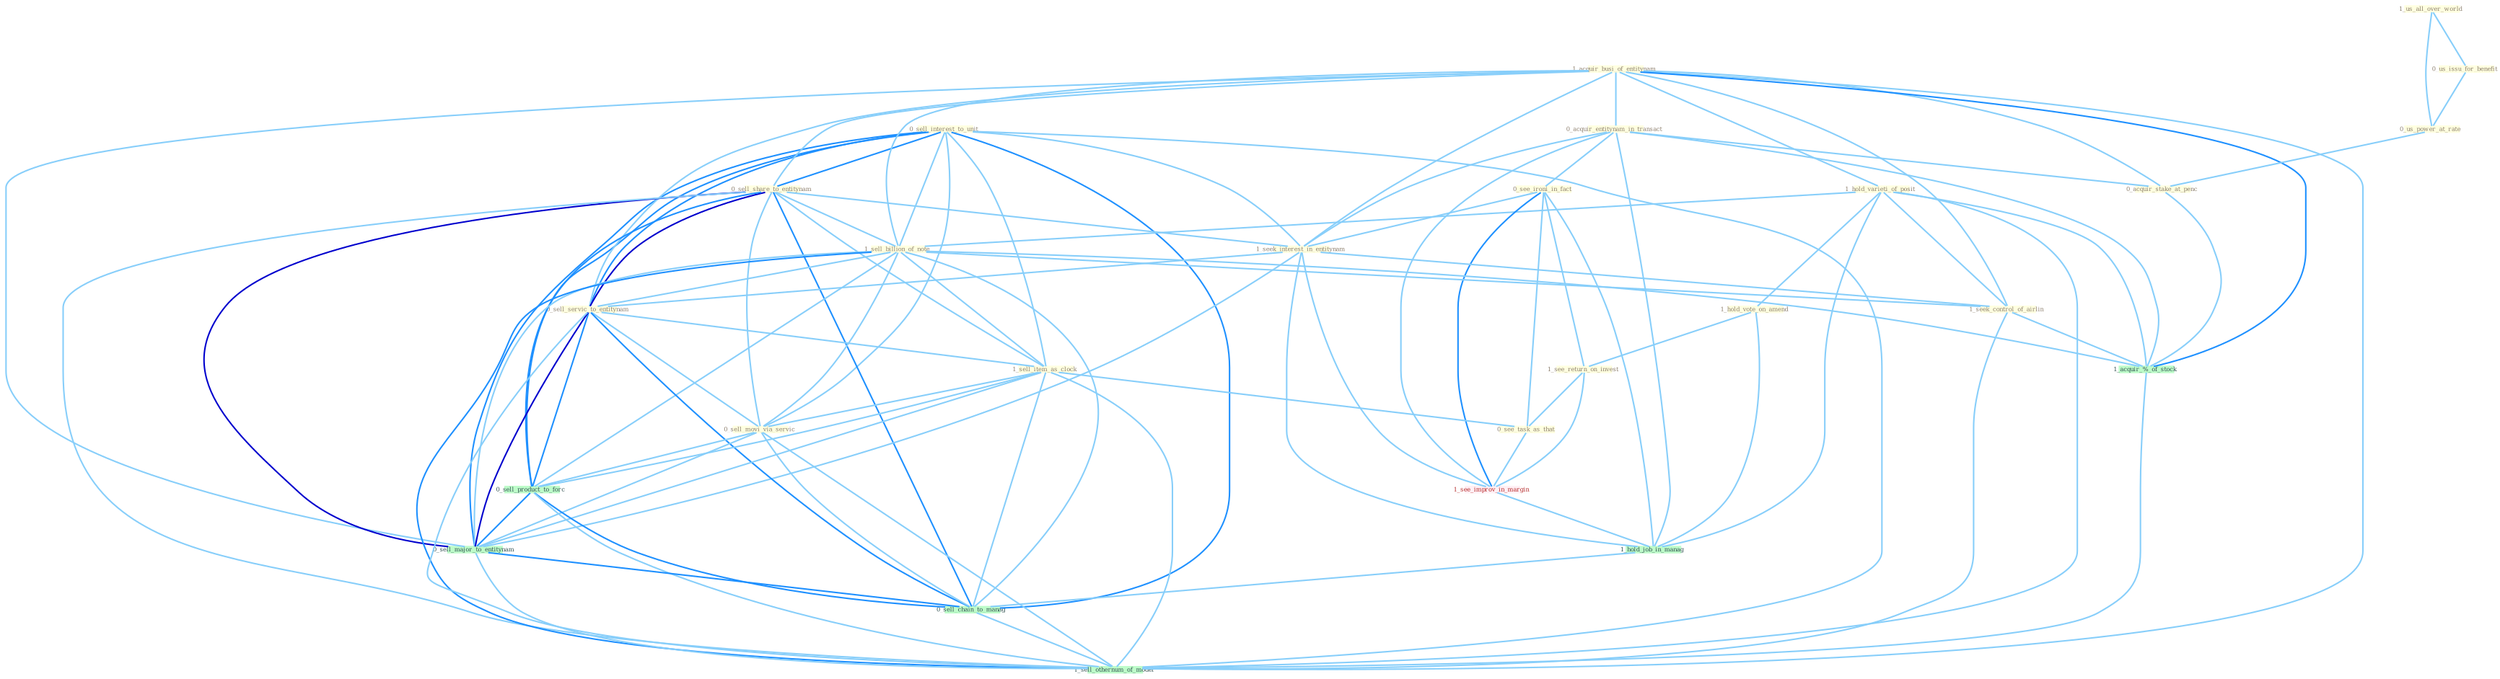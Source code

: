Graph G{ 
    node
    [shape=polygon,style=filled,width=.5,height=.06,color="#BDFCC9",fixedsize=true,fontsize=4,
    fontcolor="#2f4f4f"];
    {node
    [color="#ffffe0", fontcolor="#8b7d6b"] "1_us_all_over_world " "0_sell_interest_to_unit " "1_acquir_busi_of_entitynam " "1_hold_varieti_of_posit " "0_sell_share_to_entitynam " "1_hold_vote_on_amend " "0_us_issu_for_benefit " "0_acquir_entitynam_in_transact " "0_see_ironi_in_fact " "1_sell_billion_of_note " "1_seek_interest_in_entitynam " "1_seek_control_of_airlin " "0_us_power_at_rate " "0_acquir_stake_at_penc " "0_sell_servic_to_entitynam " "1_sell_item_as_clock " "1_see_return_on_invest " "0_sell_movi_via_servic " "0_see_task_as_that "}
{node [color="#fff0f5", fontcolor="#b22222"] "1_see_improv_in_margin "}
edge [color="#B0E2FF"];

	"1_us_all_over_world " -- "0_us_issu_for_benefit " [w="1", color="#87cefa" ];
	"1_us_all_over_world " -- "0_us_power_at_rate " [w="1", color="#87cefa" ];
	"0_sell_interest_to_unit " -- "0_sell_share_to_entitynam " [w="2", color="#1e90ff" , len=0.8];
	"0_sell_interest_to_unit " -- "1_sell_billion_of_note " [w="1", color="#87cefa" ];
	"0_sell_interest_to_unit " -- "1_seek_interest_in_entitynam " [w="1", color="#87cefa" ];
	"0_sell_interest_to_unit " -- "0_sell_servic_to_entitynam " [w="2", color="#1e90ff" , len=0.8];
	"0_sell_interest_to_unit " -- "1_sell_item_as_clock " [w="1", color="#87cefa" ];
	"0_sell_interest_to_unit " -- "0_sell_movi_via_servic " [w="1", color="#87cefa" ];
	"0_sell_interest_to_unit " -- "0_sell_product_to_forc " [w="2", color="#1e90ff" , len=0.8];
	"0_sell_interest_to_unit " -- "0_sell_major_to_entitynam " [w="2", color="#1e90ff" , len=0.8];
	"0_sell_interest_to_unit " -- "0_sell_chain_to_manag " [w="2", color="#1e90ff" , len=0.8];
	"0_sell_interest_to_unit " -- "1_sell_othernum_of_model " [w="1", color="#87cefa" ];
	"1_acquir_busi_of_entitynam " -- "1_hold_varieti_of_posit " [w="1", color="#87cefa" ];
	"1_acquir_busi_of_entitynam " -- "0_sell_share_to_entitynam " [w="1", color="#87cefa" ];
	"1_acquir_busi_of_entitynam " -- "0_acquir_entitynam_in_transact " [w="1", color="#87cefa" ];
	"1_acquir_busi_of_entitynam " -- "1_sell_billion_of_note " [w="1", color="#87cefa" ];
	"1_acquir_busi_of_entitynam " -- "1_seek_interest_in_entitynam " [w="1", color="#87cefa" ];
	"1_acquir_busi_of_entitynam " -- "1_seek_control_of_airlin " [w="1", color="#87cefa" ];
	"1_acquir_busi_of_entitynam " -- "0_acquir_stake_at_penc " [w="1", color="#87cefa" ];
	"1_acquir_busi_of_entitynam " -- "0_sell_servic_to_entitynam " [w="1", color="#87cefa" ];
	"1_acquir_busi_of_entitynam " -- "1_acquir_%_of_stock " [w="2", color="#1e90ff" , len=0.8];
	"1_acquir_busi_of_entitynam " -- "0_sell_major_to_entitynam " [w="1", color="#87cefa" ];
	"1_acquir_busi_of_entitynam " -- "1_sell_othernum_of_model " [w="1", color="#87cefa" ];
	"1_hold_varieti_of_posit " -- "1_hold_vote_on_amend " [w="1", color="#87cefa" ];
	"1_hold_varieti_of_posit " -- "1_sell_billion_of_note " [w="1", color="#87cefa" ];
	"1_hold_varieti_of_posit " -- "1_seek_control_of_airlin " [w="1", color="#87cefa" ];
	"1_hold_varieti_of_posit " -- "1_acquir_%_of_stock " [w="1", color="#87cefa" ];
	"1_hold_varieti_of_posit " -- "1_hold_job_in_manag " [w="1", color="#87cefa" ];
	"1_hold_varieti_of_posit " -- "1_sell_othernum_of_model " [w="1", color="#87cefa" ];
	"0_sell_share_to_entitynam " -- "1_sell_billion_of_note " [w="1", color="#87cefa" ];
	"0_sell_share_to_entitynam " -- "1_seek_interest_in_entitynam " [w="1", color="#87cefa" ];
	"0_sell_share_to_entitynam " -- "0_sell_servic_to_entitynam " [w="3", color="#0000cd" , len=0.6];
	"0_sell_share_to_entitynam " -- "1_sell_item_as_clock " [w="1", color="#87cefa" ];
	"0_sell_share_to_entitynam " -- "0_sell_movi_via_servic " [w="1", color="#87cefa" ];
	"0_sell_share_to_entitynam " -- "0_sell_product_to_forc " [w="2", color="#1e90ff" , len=0.8];
	"0_sell_share_to_entitynam " -- "0_sell_major_to_entitynam " [w="3", color="#0000cd" , len=0.6];
	"0_sell_share_to_entitynam " -- "0_sell_chain_to_manag " [w="2", color="#1e90ff" , len=0.8];
	"0_sell_share_to_entitynam " -- "1_sell_othernum_of_model " [w="1", color="#87cefa" ];
	"1_hold_vote_on_amend " -- "1_see_return_on_invest " [w="1", color="#87cefa" ];
	"1_hold_vote_on_amend " -- "1_hold_job_in_manag " [w="1", color="#87cefa" ];
	"0_us_issu_for_benefit " -- "0_us_power_at_rate " [w="1", color="#87cefa" ];
	"0_acquir_entitynam_in_transact " -- "0_see_ironi_in_fact " [w="1", color="#87cefa" ];
	"0_acquir_entitynam_in_transact " -- "1_seek_interest_in_entitynam " [w="1", color="#87cefa" ];
	"0_acquir_entitynam_in_transact " -- "0_acquir_stake_at_penc " [w="1", color="#87cefa" ];
	"0_acquir_entitynam_in_transact " -- "1_see_improv_in_margin " [w="1", color="#87cefa" ];
	"0_acquir_entitynam_in_transact " -- "1_acquir_%_of_stock " [w="1", color="#87cefa" ];
	"0_acquir_entitynam_in_transact " -- "1_hold_job_in_manag " [w="1", color="#87cefa" ];
	"0_see_ironi_in_fact " -- "1_seek_interest_in_entitynam " [w="1", color="#87cefa" ];
	"0_see_ironi_in_fact " -- "1_see_return_on_invest " [w="1", color="#87cefa" ];
	"0_see_ironi_in_fact " -- "0_see_task_as_that " [w="1", color="#87cefa" ];
	"0_see_ironi_in_fact " -- "1_see_improv_in_margin " [w="2", color="#1e90ff" , len=0.8];
	"0_see_ironi_in_fact " -- "1_hold_job_in_manag " [w="1", color="#87cefa" ];
	"1_sell_billion_of_note " -- "1_seek_control_of_airlin " [w="1", color="#87cefa" ];
	"1_sell_billion_of_note " -- "0_sell_servic_to_entitynam " [w="1", color="#87cefa" ];
	"1_sell_billion_of_note " -- "1_sell_item_as_clock " [w="1", color="#87cefa" ];
	"1_sell_billion_of_note " -- "0_sell_movi_via_servic " [w="1", color="#87cefa" ];
	"1_sell_billion_of_note " -- "1_acquir_%_of_stock " [w="1", color="#87cefa" ];
	"1_sell_billion_of_note " -- "0_sell_product_to_forc " [w="1", color="#87cefa" ];
	"1_sell_billion_of_note " -- "0_sell_major_to_entitynam " [w="1", color="#87cefa" ];
	"1_sell_billion_of_note " -- "0_sell_chain_to_manag " [w="1", color="#87cefa" ];
	"1_sell_billion_of_note " -- "1_sell_othernum_of_model " [w="2", color="#1e90ff" , len=0.8];
	"1_seek_interest_in_entitynam " -- "1_seek_control_of_airlin " [w="1", color="#87cefa" ];
	"1_seek_interest_in_entitynam " -- "0_sell_servic_to_entitynam " [w="1", color="#87cefa" ];
	"1_seek_interest_in_entitynam " -- "1_see_improv_in_margin " [w="1", color="#87cefa" ];
	"1_seek_interest_in_entitynam " -- "1_hold_job_in_manag " [w="1", color="#87cefa" ];
	"1_seek_interest_in_entitynam " -- "0_sell_major_to_entitynam " [w="1", color="#87cefa" ];
	"1_seek_control_of_airlin " -- "1_acquir_%_of_stock " [w="1", color="#87cefa" ];
	"1_seek_control_of_airlin " -- "1_sell_othernum_of_model " [w="1", color="#87cefa" ];
	"0_us_power_at_rate " -- "0_acquir_stake_at_penc " [w="1", color="#87cefa" ];
	"0_acquir_stake_at_penc " -- "1_acquir_%_of_stock " [w="1", color="#87cefa" ];
	"0_sell_servic_to_entitynam " -- "1_sell_item_as_clock " [w="1", color="#87cefa" ];
	"0_sell_servic_to_entitynam " -- "0_sell_movi_via_servic " [w="1", color="#87cefa" ];
	"0_sell_servic_to_entitynam " -- "0_sell_product_to_forc " [w="2", color="#1e90ff" , len=0.8];
	"0_sell_servic_to_entitynam " -- "0_sell_major_to_entitynam " [w="3", color="#0000cd" , len=0.6];
	"0_sell_servic_to_entitynam " -- "0_sell_chain_to_manag " [w="2", color="#1e90ff" , len=0.8];
	"0_sell_servic_to_entitynam " -- "1_sell_othernum_of_model " [w="1", color="#87cefa" ];
	"1_sell_item_as_clock " -- "0_sell_movi_via_servic " [w="1", color="#87cefa" ];
	"1_sell_item_as_clock " -- "0_see_task_as_that " [w="1", color="#87cefa" ];
	"1_sell_item_as_clock " -- "0_sell_product_to_forc " [w="1", color="#87cefa" ];
	"1_sell_item_as_clock " -- "0_sell_major_to_entitynam " [w="1", color="#87cefa" ];
	"1_sell_item_as_clock " -- "0_sell_chain_to_manag " [w="1", color="#87cefa" ];
	"1_sell_item_as_clock " -- "1_sell_othernum_of_model " [w="1", color="#87cefa" ];
	"1_see_return_on_invest " -- "0_see_task_as_that " [w="1", color="#87cefa" ];
	"1_see_return_on_invest " -- "1_see_improv_in_margin " [w="1", color="#87cefa" ];
	"0_sell_movi_via_servic " -- "0_sell_product_to_forc " [w="1", color="#87cefa" ];
	"0_sell_movi_via_servic " -- "0_sell_major_to_entitynam " [w="1", color="#87cefa" ];
	"0_sell_movi_via_servic " -- "0_sell_chain_to_manag " [w="1", color="#87cefa" ];
	"0_sell_movi_via_servic " -- "1_sell_othernum_of_model " [w="1", color="#87cefa" ];
	"0_see_task_as_that " -- "1_see_improv_in_margin " [w="1", color="#87cefa" ];
	"1_see_improv_in_margin " -- "1_hold_job_in_manag " [w="1", color="#87cefa" ];
	"1_acquir_%_of_stock " -- "1_sell_othernum_of_model " [w="1", color="#87cefa" ];
	"1_hold_job_in_manag " -- "0_sell_chain_to_manag " [w="1", color="#87cefa" ];
	"0_sell_product_to_forc " -- "0_sell_major_to_entitynam " [w="2", color="#1e90ff" , len=0.8];
	"0_sell_product_to_forc " -- "0_sell_chain_to_manag " [w="2", color="#1e90ff" , len=0.8];
	"0_sell_product_to_forc " -- "1_sell_othernum_of_model " [w="1", color="#87cefa" ];
	"0_sell_major_to_entitynam " -- "0_sell_chain_to_manag " [w="2", color="#1e90ff" , len=0.8];
	"0_sell_major_to_entitynam " -- "1_sell_othernum_of_model " [w="1", color="#87cefa" ];
	"0_sell_chain_to_manag " -- "1_sell_othernum_of_model " [w="1", color="#87cefa" ];
}